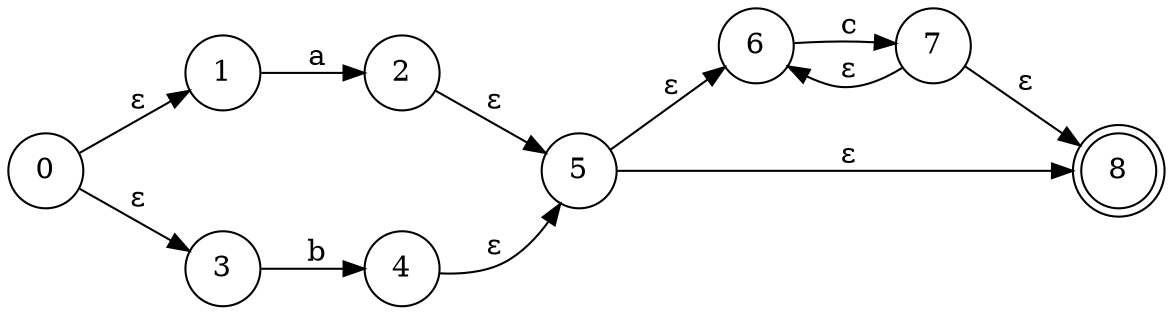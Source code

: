 digraph G { 
nodesep=0.8; 
ranksep=0.5; 
rankdir = LR; 
node[shape = circle ]; 
0->1 [ label = " ε"]; 
1->2 [ label = " a"]; 
0->3 [ label = " ε"]; 
3->4 [ label = " b"]; 
4->5 [ label = " ε"]; 
2->5 [ label = " ε"]; 
5->6 [ label = " ε"]; 
6->7 [ label = " c"]; 
7->6 [ label = " ε"]; 
7->8 [ label = " ε"]; 
5->8 [ label = " ε"]; 
8[ shape = doublecircle];}